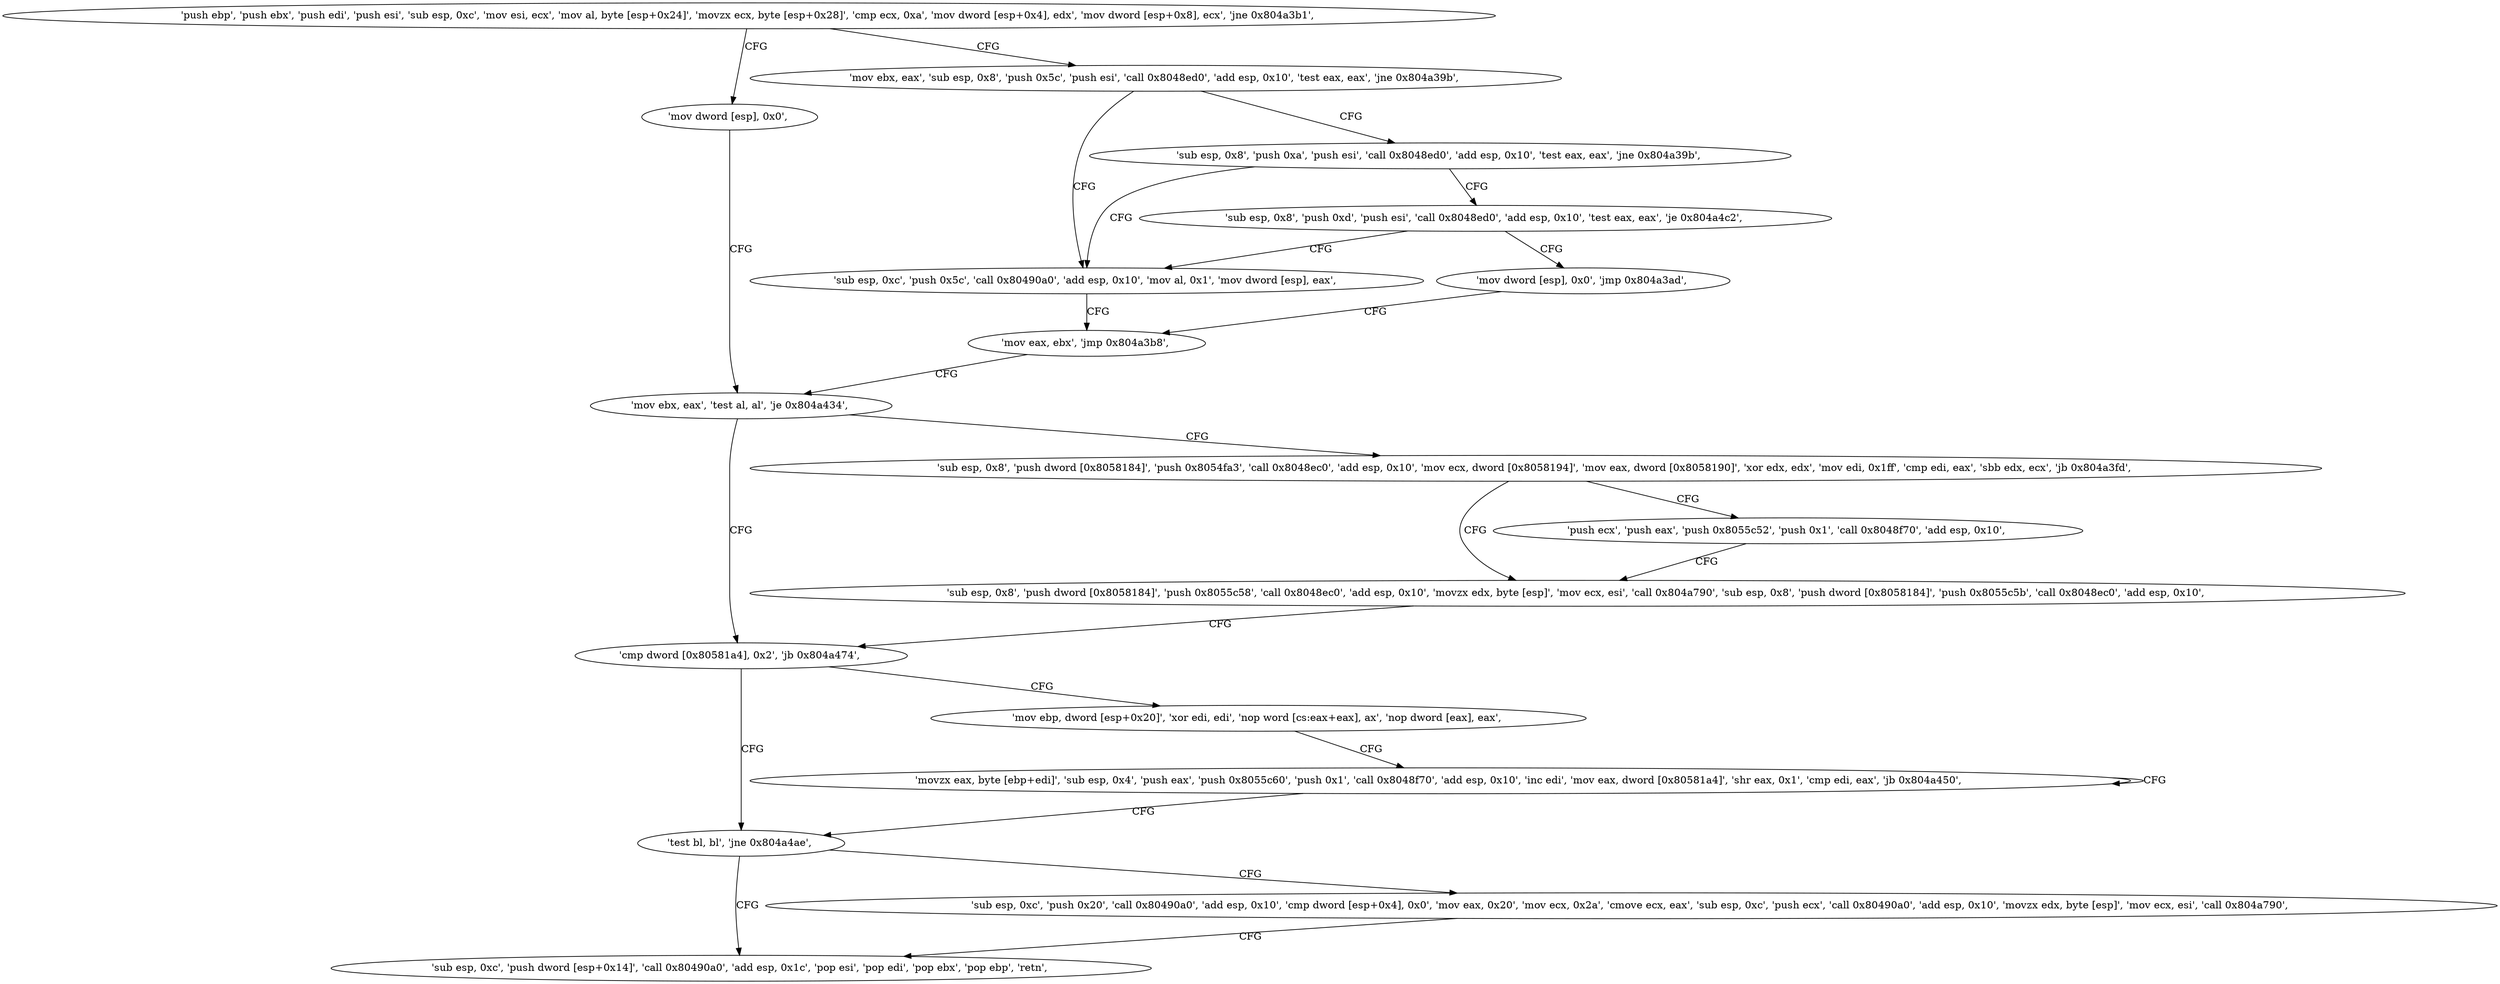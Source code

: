 digraph "func" {
"134521664" [label = "'push ebp', 'push ebx', 'push edi', 'push esi', 'sub esp, 0xc', 'mov esi, ecx', 'mov al, byte [esp+0x24]', 'movzx ecx, byte [esp+0x28]', 'cmp ecx, 0xa', 'mov dword [esp+0x4], edx', 'mov dword [esp+0x8], ecx', 'jne 0x804a3b1', " ]
"134521777" [label = "'mov dword [esp], 0x0', " ]
"134521695" [label = "'mov ebx, eax', 'sub esp, 0x8', 'push 0x5c', 'push esi', 'call 0x8048ed0', 'add esp, 0x10', 'test eax, eax', 'jne 0x804a39b', " ]
"134521784" [label = "'mov ebx, eax', 'test al, al', 'je 0x804a434', " ]
"134521755" [label = "'sub esp, 0xc', 'push 0x5c', 'call 0x80490a0', 'add esp, 0x10', 'mov al, 0x1', 'mov dword [esp], eax', " ]
"134521715" [label = "'sub esp, 0x8', 'push 0xa', 'push esi', 'call 0x8048ed0', 'add esp, 0x10', 'test eax, eax', 'jne 0x804a39b', " ]
"134521908" [label = "'cmp dword [0x80581a4], 0x2', 'jb 0x804a474', " ]
"134521972" [label = "'test bl, bl', 'jne 0x804a4ae', " ]
"134521917" [label = "'mov ebp, dword [esp+0x20]', 'xor edi, edi', 'nop word [cs:eax+eax], ax', 'nop dword [eax], eax', " ]
"134521790" [label = "'sub esp, 0x8', 'push dword [0x8058184]', 'push 0x8054fa3', 'call 0x8048ec0', 'add esp, 0x10', 'mov ecx, dword [0x8058194]', 'mov eax, dword [0x8058190]', 'xor edx, edx', 'mov edi, 0x1ff', 'cmp edi, eax', 'sbb edx, ecx', 'jb 0x804a3fd', " ]
"134521853" [label = "'sub esp, 0x8', 'push dword [0x8058184]', 'push 0x8055c58', 'call 0x8048ec0', 'add esp, 0x10', 'movzx edx, byte [esp]', 'mov ecx, esi', 'call 0x804a790', 'sub esp, 0x8', 'push dword [0x8058184]', 'push 0x8055c5b', 'call 0x8048ec0', 'add esp, 0x10', " ]
"134521836" [label = "'push ecx', 'push eax', 'push 0x8055c52', 'push 0x1', 'call 0x8048f70', 'add esp, 0x10', " ]
"134521773" [label = "'mov eax, ebx', 'jmp 0x804a3b8', " ]
"134521733" [label = "'sub esp, 0x8', 'push 0xd', 'push esi', 'call 0x8048ed0', 'add esp, 0x10', 'test eax, eax', 'je 0x804a4c2', " ]
"134522030" [label = "'sub esp, 0xc', 'push dword [esp+0x14]', 'call 0x80490a0', 'add esp, 0x1c', 'pop esi', 'pop edi', 'pop ebx', 'pop ebp', 'retn', " ]
"134521976" [label = "'sub esp, 0xc', 'push 0x20', 'call 0x80490a0', 'add esp, 0x10', 'cmp dword [esp+0x4], 0x0', 'mov eax, 0x20', 'mov ecx, 0x2a', 'cmove ecx, eax', 'sub esp, 0xc', 'push ecx', 'call 0x80490a0', 'add esp, 0x10', 'movzx edx, byte [esp]', 'mov ecx, esi', 'call 0x804a790', " ]
"134521936" [label = "'movzx eax, byte [ebp+edi]', 'sub esp, 0x4', 'push eax', 'push 0x8055c60', 'push 0x1', 'call 0x8048f70', 'add esp, 0x10', 'inc edi', 'mov eax, dword [0x80581a4]', 'shr eax, 0x1', 'cmp edi, eax', 'jb 0x804a450', " ]
"134522050" [label = "'mov dword [esp], 0x0', 'jmp 0x804a3ad', " ]
"134521664" -> "134521777" [ label = "CFG" ]
"134521664" -> "134521695" [ label = "CFG" ]
"134521777" -> "134521784" [ label = "CFG" ]
"134521695" -> "134521755" [ label = "CFG" ]
"134521695" -> "134521715" [ label = "CFG" ]
"134521784" -> "134521908" [ label = "CFG" ]
"134521784" -> "134521790" [ label = "CFG" ]
"134521755" -> "134521773" [ label = "CFG" ]
"134521715" -> "134521755" [ label = "CFG" ]
"134521715" -> "134521733" [ label = "CFG" ]
"134521908" -> "134521972" [ label = "CFG" ]
"134521908" -> "134521917" [ label = "CFG" ]
"134521972" -> "134522030" [ label = "CFG" ]
"134521972" -> "134521976" [ label = "CFG" ]
"134521917" -> "134521936" [ label = "CFG" ]
"134521790" -> "134521853" [ label = "CFG" ]
"134521790" -> "134521836" [ label = "CFG" ]
"134521853" -> "134521908" [ label = "CFG" ]
"134521836" -> "134521853" [ label = "CFG" ]
"134521773" -> "134521784" [ label = "CFG" ]
"134521733" -> "134522050" [ label = "CFG" ]
"134521733" -> "134521755" [ label = "CFG" ]
"134521976" -> "134522030" [ label = "CFG" ]
"134521936" -> "134521936" [ label = "CFG" ]
"134521936" -> "134521972" [ label = "CFG" ]
"134522050" -> "134521773" [ label = "CFG" ]
}
